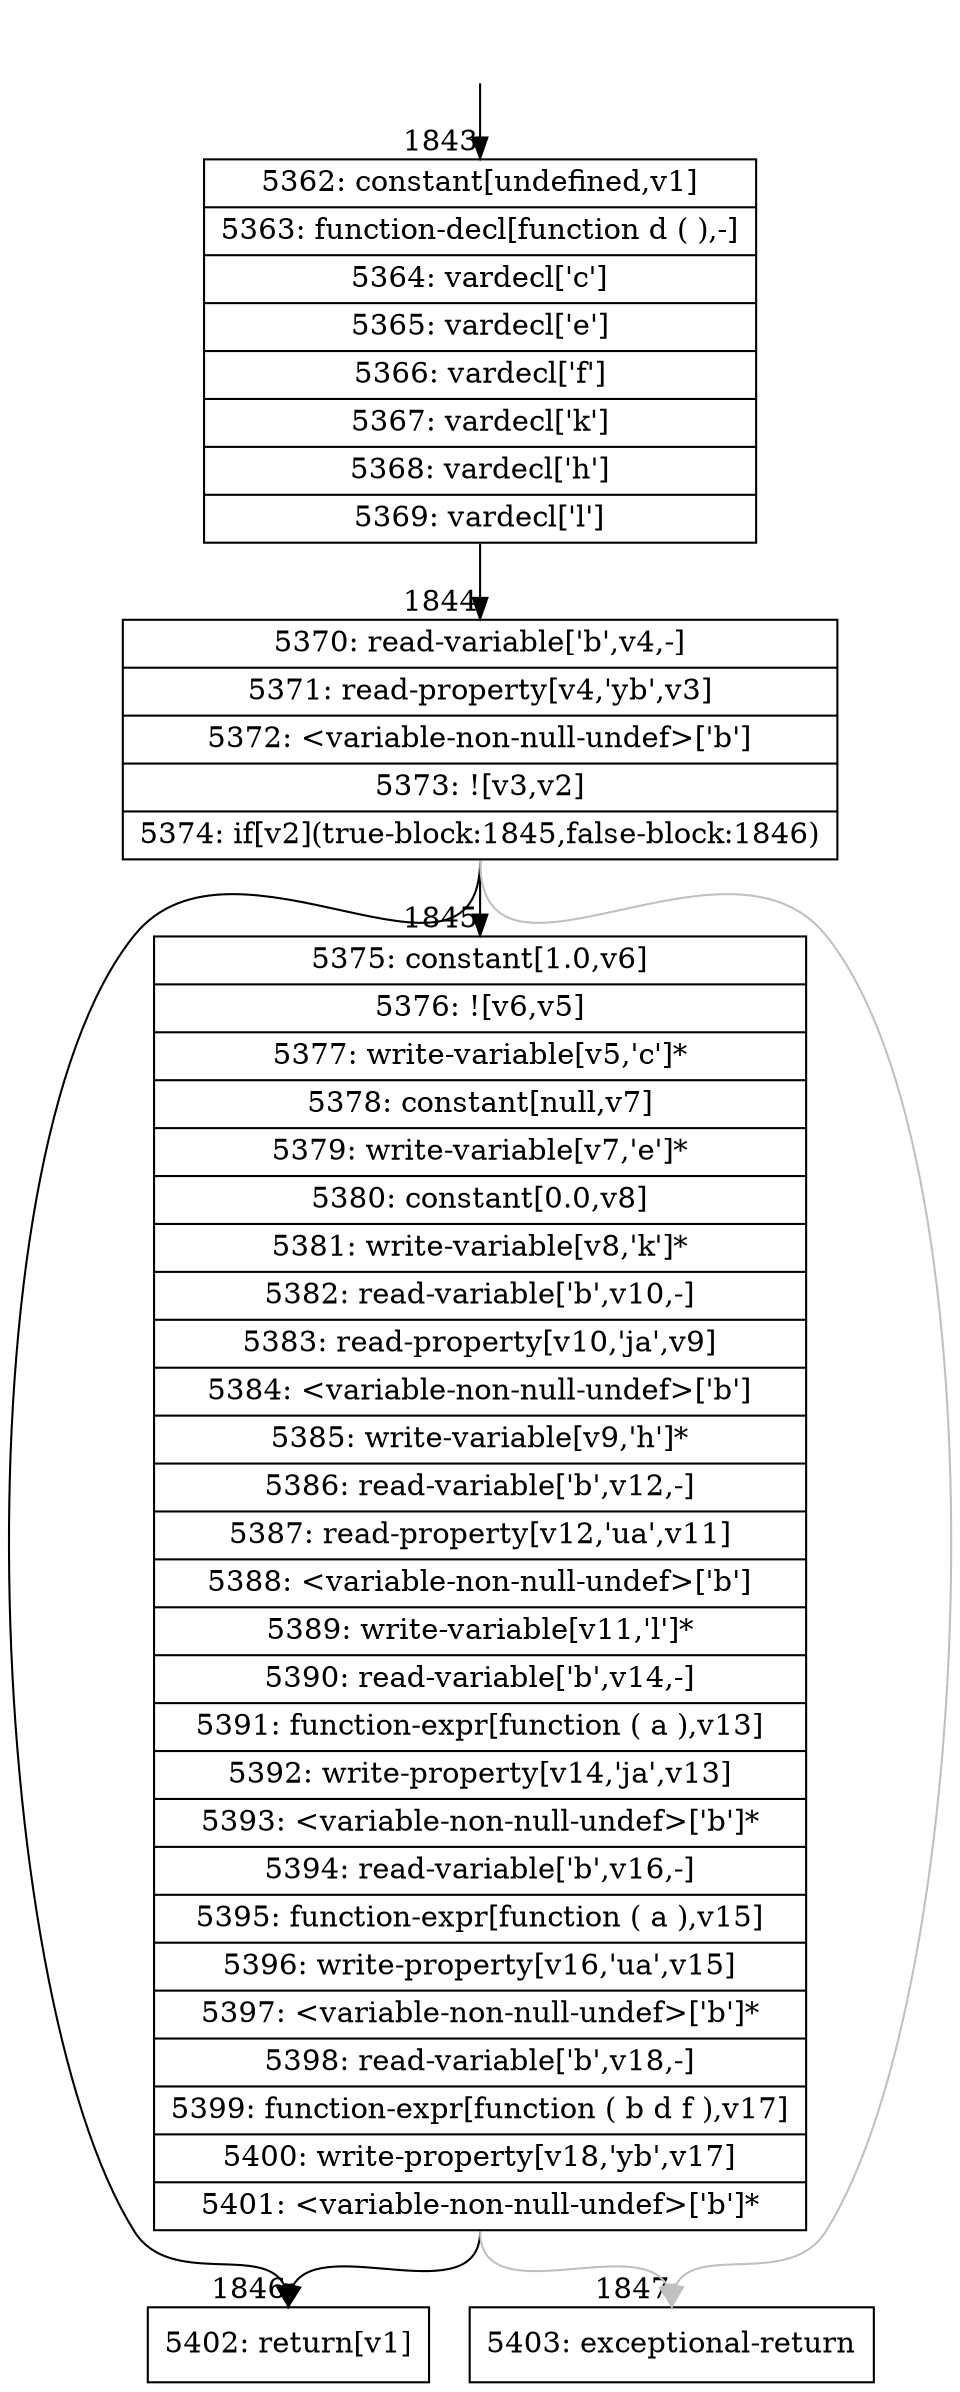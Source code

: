 digraph {
rankdir="TD"
BB_entry153[shape=none,label=""];
BB_entry153 -> BB1843 [tailport=s, headport=n, headlabel="    1843"]
BB1843 [shape=record label="{5362: constant[undefined,v1]|5363: function-decl[function d ( ),-]|5364: vardecl['c']|5365: vardecl['e']|5366: vardecl['f']|5367: vardecl['k']|5368: vardecl['h']|5369: vardecl['l']}" ] 
BB1843 -> BB1844 [tailport=s, headport=n, headlabel="      1844"]
BB1844 [shape=record label="{5370: read-variable['b',v4,-]|5371: read-property[v4,'yb',v3]|5372: \<variable-non-null-undef\>['b']|5373: ![v3,v2]|5374: if[v2](true-block:1845,false-block:1846)}" ] 
BB1844 -> BB1845 [tailport=s, headport=n, headlabel="      1845"]
BB1844 -> BB1846 [tailport=s, headport=n, headlabel="      1846"]
BB1844 -> BB1847 [tailport=s, headport=n, color=gray, headlabel="      1847"]
BB1845 [shape=record label="{5375: constant[1.0,v6]|5376: ![v6,v5]|5377: write-variable[v5,'c']*|5378: constant[null,v7]|5379: write-variable[v7,'e']*|5380: constant[0.0,v8]|5381: write-variable[v8,'k']*|5382: read-variable['b',v10,-]|5383: read-property[v10,'ja',v9]|5384: \<variable-non-null-undef\>['b']|5385: write-variable[v9,'h']*|5386: read-variable['b',v12,-]|5387: read-property[v12,'ua',v11]|5388: \<variable-non-null-undef\>['b']|5389: write-variable[v11,'l']*|5390: read-variable['b',v14,-]|5391: function-expr[function ( a ),v13]|5392: write-property[v14,'ja',v13]|5393: \<variable-non-null-undef\>['b']*|5394: read-variable['b',v16,-]|5395: function-expr[function ( a ),v15]|5396: write-property[v16,'ua',v15]|5397: \<variable-non-null-undef\>['b']*|5398: read-variable['b',v18,-]|5399: function-expr[function ( b d f ),v17]|5400: write-property[v18,'yb',v17]|5401: \<variable-non-null-undef\>['b']*}" ] 
BB1845 -> BB1846 [tailport=s, headport=n]
BB1845 -> BB1847 [tailport=s, headport=n, color=gray]
BB1846 [shape=record label="{5402: return[v1]}" ] 
BB1847 [shape=record label="{5403: exceptional-return}" ] 
}

